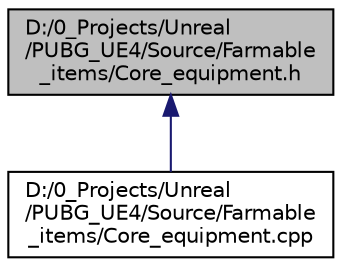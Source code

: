digraph "D:/0_Projects/Unreal/PUBG_UE4/Source/Farmable_items/Core_equipment.h"
{
 // LATEX_PDF_SIZE
  edge [fontname="Helvetica",fontsize="10",labelfontname="Helvetica",labelfontsize="10"];
  node [fontname="Helvetica",fontsize="10",shape=record];
  Node1 [label="D:/0_Projects/Unreal\l/PUBG_UE4/Source/Farmable\l_items/Core_equipment.h",height=0.2,width=0.4,color="black", fillcolor="grey75", style="filled", fontcolor="black",tooltip=" "];
  Node1 -> Node2 [dir="back",color="midnightblue",fontsize="10",style="solid"];
  Node2 [label="D:/0_Projects/Unreal\l/PUBG_UE4/Source/Farmable\l_items/Core_equipment.cpp",height=0.2,width=0.4,color="black", fillcolor="white", style="filled",URL="$_core__equipment_8cpp.html",tooltip=" "];
}
